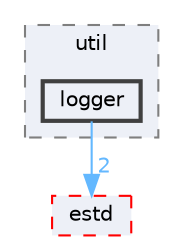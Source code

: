 digraph "logger"
{
 // LATEX_PDF_SIZE
  bgcolor="transparent";
  edge [fontname=Helvetica,fontsize=10,labelfontname=Helvetica,labelfontsize=10];
  node [fontname=Helvetica,fontsize=10,shape=box,height=0.2,width=0.4];
  compound=true
  subgraph clusterdir_12dcd59c802ef7fc158ecdfc2ed25eac {
    graph [ bgcolor="#edf0f7", pencolor="grey50", label="util", fontname=Helvetica,fontsize=10 style="filled,dashed", URL="dir_12dcd59c802ef7fc158ecdfc2ed25eac.html",tooltip=""]
  dir_1bc65208fa7ec62346e3cb872dab3b4e [label="logger", fillcolor="#edf0f7", color="grey25", style="filled,bold", URL="dir_1bc65208fa7ec62346e3cb872dab3b4e.html",tooltip=""];
  }
  dir_705ed472854f071e46e92f9933f4d565 [label="estd", fillcolor="#edf0f7", color="red", style="filled,dashed", URL="dir_705ed472854f071e46e92f9933f4d565.html",tooltip=""];
  dir_1bc65208fa7ec62346e3cb872dab3b4e->dir_705ed472854f071e46e92f9933f4d565 [headlabel="2", labeldistance=1.5 headhref="dir_000144_000075.html" href="dir_000144_000075.html" color="steelblue1" fontcolor="steelblue1"];
}
